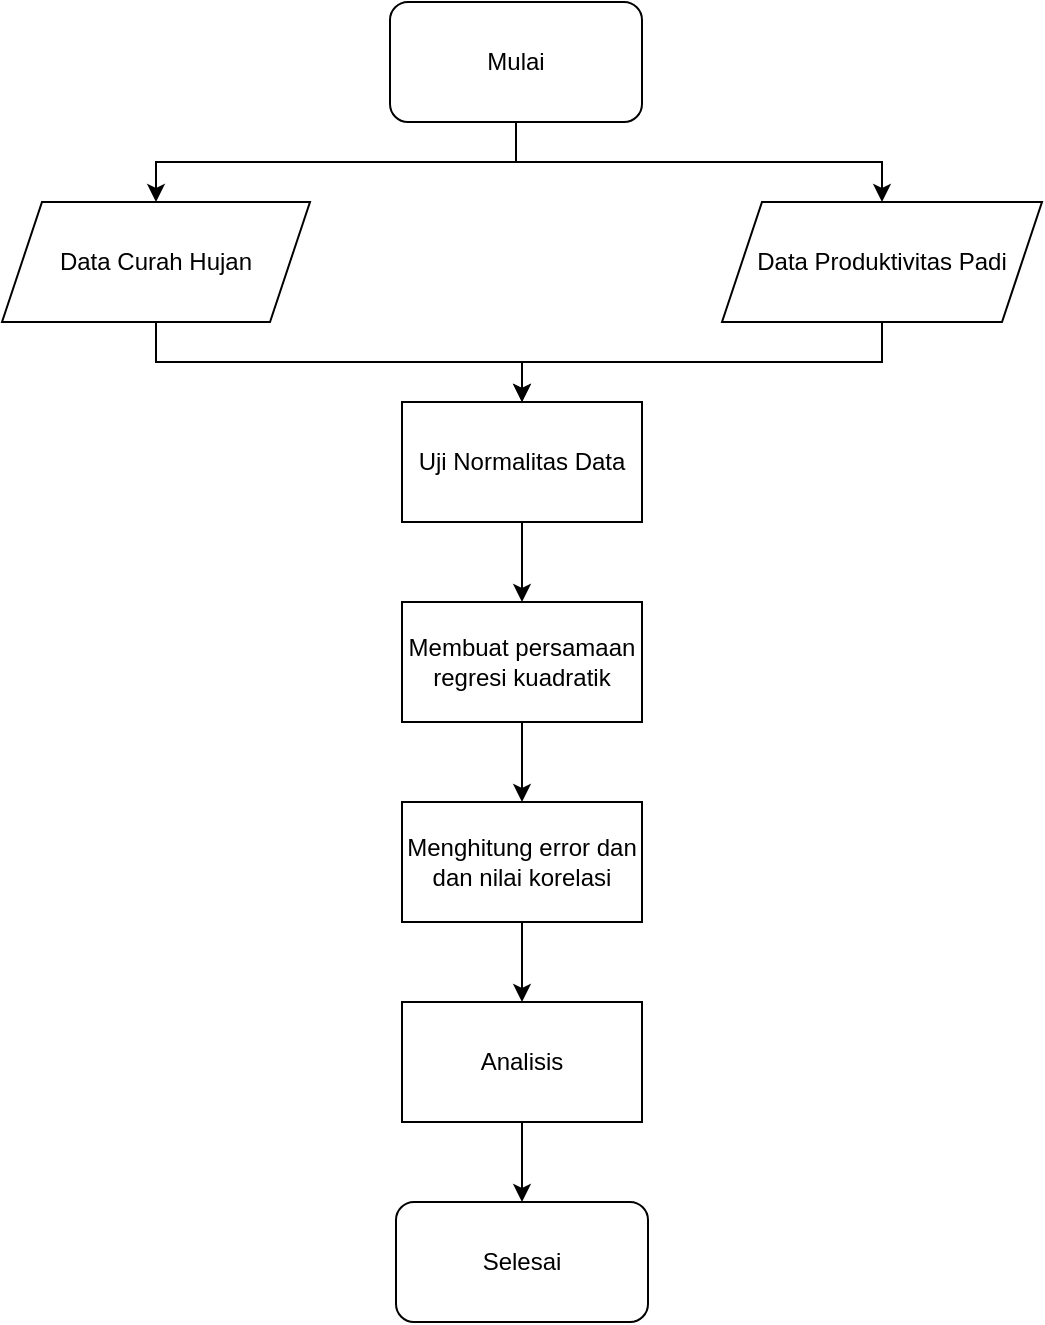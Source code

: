 <mxfile version="14.7.0" type="github">
  <diagram id="C5RBs43oDa-KdzZeNtuy" name="Page-1">
    <mxGraphModel dx="1185" dy="635" grid="1" gridSize="10" guides="1" tooltips="1" connect="1" arrows="1" fold="1" page="1" pageScale="1" pageWidth="827" pageHeight="1169" math="0" shadow="0">
      <root>
        <mxCell id="WIyWlLk6GJQsqaUBKTNV-0" />
        <mxCell id="WIyWlLk6GJQsqaUBKTNV-1" parent="WIyWlLk6GJQsqaUBKTNV-0" />
        <mxCell id="g_KmJhUlzKGuvMbL6MbF-19" style="edgeStyle=orthogonalEdgeStyle;rounded=0;orthogonalLoop=1;jettySize=auto;html=1;exitX=0.5;exitY=1;exitDx=0;exitDy=0;entryX=0.5;entryY=0;entryDx=0;entryDy=0;" edge="1" parent="WIyWlLk6GJQsqaUBKTNV-1" source="g_KmJhUlzKGuvMbL6MbF-1" target="g_KmJhUlzKGuvMbL6MbF-3">
          <mxGeometry relative="1" as="geometry" />
        </mxCell>
        <mxCell id="g_KmJhUlzKGuvMbL6MbF-21" style="edgeStyle=orthogonalEdgeStyle;rounded=0;orthogonalLoop=1;jettySize=auto;html=1;exitX=0.5;exitY=1;exitDx=0;exitDy=0;entryX=0.5;entryY=0;entryDx=0;entryDy=0;" edge="1" parent="WIyWlLk6GJQsqaUBKTNV-1" source="g_KmJhUlzKGuvMbL6MbF-1" target="g_KmJhUlzKGuvMbL6MbF-2">
          <mxGeometry relative="1" as="geometry" />
        </mxCell>
        <mxCell id="g_KmJhUlzKGuvMbL6MbF-1" value="Mulai" style="rounded=1;whiteSpace=wrap;html=1;" vertex="1" parent="WIyWlLk6GJQsqaUBKTNV-1">
          <mxGeometry x="354" y="80" width="126" height="60" as="geometry" />
        </mxCell>
        <mxCell id="g_KmJhUlzKGuvMbL6MbF-22" style="edgeStyle=orthogonalEdgeStyle;rounded=0;orthogonalLoop=1;jettySize=auto;html=1;exitX=0.5;exitY=1;exitDx=0;exitDy=0;entryX=0.5;entryY=0;entryDx=0;entryDy=0;" edge="1" parent="WIyWlLk6GJQsqaUBKTNV-1" source="g_KmJhUlzKGuvMbL6MbF-2" target="g_KmJhUlzKGuvMbL6MbF-15">
          <mxGeometry relative="1" as="geometry" />
        </mxCell>
        <mxCell id="g_KmJhUlzKGuvMbL6MbF-2" value="Data Curah Hujan" style="shape=parallelogram;perimeter=parallelogramPerimeter;whiteSpace=wrap;html=1;fixedSize=1;" vertex="1" parent="WIyWlLk6GJQsqaUBKTNV-1">
          <mxGeometry x="160" y="180" width="154" height="60" as="geometry" />
        </mxCell>
        <mxCell id="g_KmJhUlzKGuvMbL6MbF-23" style="edgeStyle=orthogonalEdgeStyle;rounded=0;orthogonalLoop=1;jettySize=auto;html=1;exitX=0.5;exitY=1;exitDx=0;exitDy=0;entryX=0.5;entryY=0;entryDx=0;entryDy=0;" edge="1" parent="WIyWlLk6GJQsqaUBKTNV-1" source="g_KmJhUlzKGuvMbL6MbF-3" target="g_KmJhUlzKGuvMbL6MbF-15">
          <mxGeometry relative="1" as="geometry" />
        </mxCell>
        <mxCell id="g_KmJhUlzKGuvMbL6MbF-3" value="Data Produktivitas Padi" style="shape=parallelogram;perimeter=parallelogramPerimeter;whiteSpace=wrap;html=1;fixedSize=1;" vertex="1" parent="WIyWlLk6GJQsqaUBKTNV-1">
          <mxGeometry x="520" y="180" width="160" height="60" as="geometry" />
        </mxCell>
        <mxCell id="g_KmJhUlzKGuvMbL6MbF-18" style="edgeStyle=orthogonalEdgeStyle;rounded=0;orthogonalLoop=1;jettySize=auto;html=1;exitX=0.5;exitY=1;exitDx=0;exitDy=0;entryX=0.5;entryY=0;entryDx=0;entryDy=0;" edge="1" parent="WIyWlLk6GJQsqaUBKTNV-1" source="g_KmJhUlzKGuvMbL6MbF-15" target="g_KmJhUlzKGuvMbL6MbF-16">
          <mxGeometry relative="1" as="geometry" />
        </mxCell>
        <mxCell id="g_KmJhUlzKGuvMbL6MbF-15" value="Uji Normalitas Data" style="rounded=0;whiteSpace=wrap;html=1;" vertex="1" parent="WIyWlLk6GJQsqaUBKTNV-1">
          <mxGeometry x="360" y="280" width="120" height="60" as="geometry" />
        </mxCell>
        <mxCell id="g_KmJhUlzKGuvMbL6MbF-28" style="edgeStyle=orthogonalEdgeStyle;rounded=0;orthogonalLoop=1;jettySize=auto;html=1;exitX=0.5;exitY=1;exitDx=0;exitDy=0;entryX=0.5;entryY=0;entryDx=0;entryDy=0;" edge="1" parent="WIyWlLk6GJQsqaUBKTNV-1" source="g_KmJhUlzKGuvMbL6MbF-16" target="g_KmJhUlzKGuvMbL6MbF-24">
          <mxGeometry relative="1" as="geometry" />
        </mxCell>
        <mxCell id="g_KmJhUlzKGuvMbL6MbF-16" value="Membuat persamaan regresi kuadratik" style="rounded=0;whiteSpace=wrap;html=1;" vertex="1" parent="WIyWlLk6GJQsqaUBKTNV-1">
          <mxGeometry x="360" y="380" width="120" height="60" as="geometry" />
        </mxCell>
        <mxCell id="g_KmJhUlzKGuvMbL6MbF-29" style="edgeStyle=orthogonalEdgeStyle;rounded=0;orthogonalLoop=1;jettySize=auto;html=1;exitX=0.5;exitY=1;exitDx=0;exitDy=0;entryX=0.5;entryY=0;entryDx=0;entryDy=0;" edge="1" parent="WIyWlLk6GJQsqaUBKTNV-1" source="g_KmJhUlzKGuvMbL6MbF-24" target="g_KmJhUlzKGuvMbL6MbF-25">
          <mxGeometry relative="1" as="geometry" />
        </mxCell>
        <mxCell id="g_KmJhUlzKGuvMbL6MbF-24" value="Menghitung error dan dan nilai korelasi&lt;span style=&quot;color: rgba(0 , 0 , 0 , 0) ; font-family: monospace ; font-size: 0px&quot;&gt;%3CmxGraphModel%3E%3Croot%3E%3CmxCell%20id%3D%220%22%2F%3E%3CmxCell%20id%3D%221%22%20parent%3D%220%22%2F%3E%3CmxCell%20id%3D%222%22%20value%3D%22Membuat%20persamaan%20regresi%20kuadratik%22%20style%3D%22rounded%3D0%3BwhiteSpace%3Dwrap%3Bhtml%3D1%3B%22%20vertex%3D%221%22%20parent%3D%221%22%3E%3CmxGeometry%20x%3D%22360%22%20y%3D%22380%22%20width%3D%22120%22%20height%3D%2260%22%20as%3D%22geometry%22%2F%3E%3C%2FmxCell%3E%3C%2Froot%3E%3C%2FmxGraphModel%3E&lt;/span&gt;" style="rounded=0;whiteSpace=wrap;html=1;" vertex="1" parent="WIyWlLk6GJQsqaUBKTNV-1">
          <mxGeometry x="360" y="480" width="120" height="60" as="geometry" />
        </mxCell>
        <mxCell id="g_KmJhUlzKGuvMbL6MbF-30" style="edgeStyle=orthogonalEdgeStyle;rounded=0;orthogonalLoop=1;jettySize=auto;html=1;exitX=0.5;exitY=1;exitDx=0;exitDy=0;" edge="1" parent="WIyWlLk6GJQsqaUBKTNV-1" source="g_KmJhUlzKGuvMbL6MbF-25" target="g_KmJhUlzKGuvMbL6MbF-27">
          <mxGeometry relative="1" as="geometry" />
        </mxCell>
        <mxCell id="g_KmJhUlzKGuvMbL6MbF-25" value="Analisis" style="rounded=0;whiteSpace=wrap;html=1;" vertex="1" parent="WIyWlLk6GJQsqaUBKTNV-1">
          <mxGeometry x="360" y="580" width="120" height="60" as="geometry" />
        </mxCell>
        <mxCell id="g_KmJhUlzKGuvMbL6MbF-27" value="Selesai" style="rounded=1;whiteSpace=wrap;html=1;" vertex="1" parent="WIyWlLk6GJQsqaUBKTNV-1">
          <mxGeometry x="357" y="680" width="126" height="60" as="geometry" />
        </mxCell>
      </root>
    </mxGraphModel>
  </diagram>
</mxfile>
